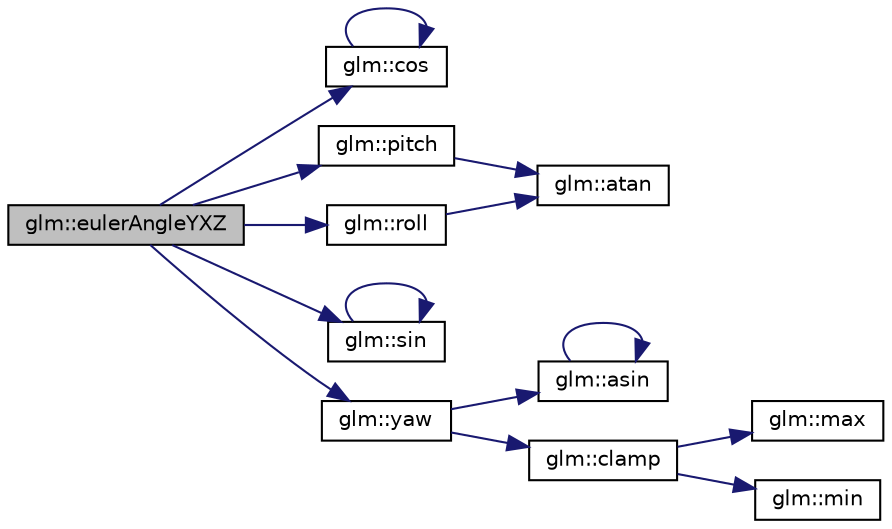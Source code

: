 digraph "glm::eulerAngleYXZ"
{
 // LATEX_PDF_SIZE
  edge [fontname="Helvetica",fontsize="10",labelfontname="Helvetica",labelfontsize="10"];
  node [fontname="Helvetica",fontsize="10",shape=record];
  rankdir="LR";
  Node1 [label="glm::eulerAngleYXZ",height=0.2,width=0.4,color="black", fillcolor="grey75", style="filled", fontcolor="black",tooltip=" "];
  Node1 -> Node2 [color="midnightblue",fontsize="10",style="solid",fontname="Helvetica"];
  Node2 [label="glm::cos",height=0.2,width=0.4,color="black", fillcolor="white", style="filled",URL="$group__core__func__trigonometric.html#ga728fd86f14609e37d83f82429995b7b3",tooltip=" "];
  Node2 -> Node2 [color="midnightblue",fontsize="10",style="solid",fontname="Helvetica"];
  Node1 -> Node3 [color="midnightblue",fontsize="10",style="solid",fontname="Helvetica"];
  Node3 [label="glm::pitch",height=0.2,width=0.4,color="black", fillcolor="white", style="filled",URL="$group__gtc__quaternion.html#ga2c08b93a4261c10748fd4d2104346f17",tooltip=" "];
  Node3 -> Node4 [color="midnightblue",fontsize="10",style="solid",fontname="Helvetica"];
  Node4 [label="glm::atan",height=0.2,width=0.4,color="black", fillcolor="white", style="filled",URL="$group__core__func__trigonometric.html#ga461e769acb8b8cb695a5a89334546611",tooltip=" "];
  Node1 -> Node5 [color="midnightblue",fontsize="10",style="solid",fontname="Helvetica"];
  Node5 [label="glm::roll",height=0.2,width=0.4,color="black", fillcolor="white", style="filled",URL="$group__gtc__quaternion.html#ga4fd705376c6c1fd667be0055a0ea58ec",tooltip=" "];
  Node5 -> Node4 [color="midnightblue",fontsize="10",style="solid",fontname="Helvetica"];
  Node1 -> Node6 [color="midnightblue",fontsize="10",style="solid",fontname="Helvetica"];
  Node6 [label="glm::sin",height=0.2,width=0.4,color="black", fillcolor="white", style="filled",URL="$group__core__func__trigonometric.html#ga4a0ddceb6b1e64ce0e4da209dcb021d5",tooltip=" "];
  Node6 -> Node6 [color="midnightblue",fontsize="10",style="solid",fontname="Helvetica"];
  Node1 -> Node7 [color="midnightblue",fontsize="10",style="solid",fontname="Helvetica"];
  Node7 [label="glm::yaw",height=0.2,width=0.4,color="black", fillcolor="white", style="filled",URL="$group__gtc__quaternion.html#ga724a5df282b70cec0a6cb0d6dcddb6d6",tooltip=" "];
  Node7 -> Node8 [color="midnightblue",fontsize="10",style="solid",fontname="Helvetica"];
  Node8 [label="glm::asin",height=0.2,width=0.4,color="black", fillcolor="white", style="filled",URL="$group__core__func__trigonometric.html#ga88e29b8289e882859d76a25798dd9490",tooltip=" "];
  Node8 -> Node8 [color="midnightblue",fontsize="10",style="solid",fontname="Helvetica"];
  Node7 -> Node9 [color="midnightblue",fontsize="10",style="solid",fontname="Helvetica"];
  Node9 [label="glm::clamp",height=0.2,width=0.4,color="black", fillcolor="white", style="filled",URL="$group__core__func__common.html#ga93bce26c7d80d30a62f5c508f8498a6c",tooltip=" "];
  Node9 -> Node10 [color="midnightblue",fontsize="10",style="solid",fontname="Helvetica"];
  Node10 [label="glm::max",height=0.2,width=0.4,color="black", fillcolor="white", style="filled",URL="$group__core__func__common.html#ga98caa7f95a94c86a86ebce893a45326c",tooltip=" "];
  Node9 -> Node11 [color="midnightblue",fontsize="10",style="solid",fontname="Helvetica"];
  Node11 [label="glm::min",height=0.2,width=0.4,color="black", fillcolor="white", style="filled",URL="$group__core__func__common.html#ga2c2bde1cec025b7ddff83c74a1113719",tooltip=" "];
}
